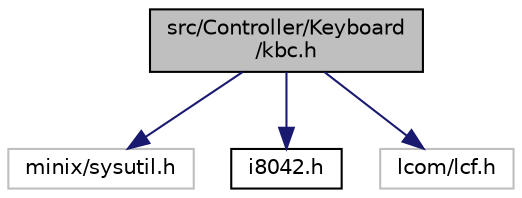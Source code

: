 digraph "src/Controller/Keyboard/kbc.h"
{
 // LATEX_PDF_SIZE
  edge [fontname="Helvetica",fontsize="10",labelfontname="Helvetica",labelfontsize="10"];
  node [fontname="Helvetica",fontsize="10",shape=record];
  Node1 [label="src/Controller/Keyboard\l/kbc.h",height=0.2,width=0.4,color="black", fillcolor="grey75", style="filled", fontcolor="black",tooltip=" "];
  Node1 -> Node2 [color="midnightblue",fontsize="10",style="solid"];
  Node2 [label="minix/sysutil.h",height=0.2,width=0.4,color="grey75", fillcolor="white", style="filled",tooltip=" "];
  Node1 -> Node3 [color="midnightblue",fontsize="10",style="solid"];
  Node3 [label="i8042.h",height=0.2,width=0.4,color="black", fillcolor="white", style="filled",URL="$Keyboard_2i8042_8h.html",tooltip=" "];
  Node1 -> Node4 [color="midnightblue",fontsize="10",style="solid"];
  Node4 [label="lcom/lcf.h",height=0.2,width=0.4,color="grey75", fillcolor="white", style="filled",tooltip=" "];
}

